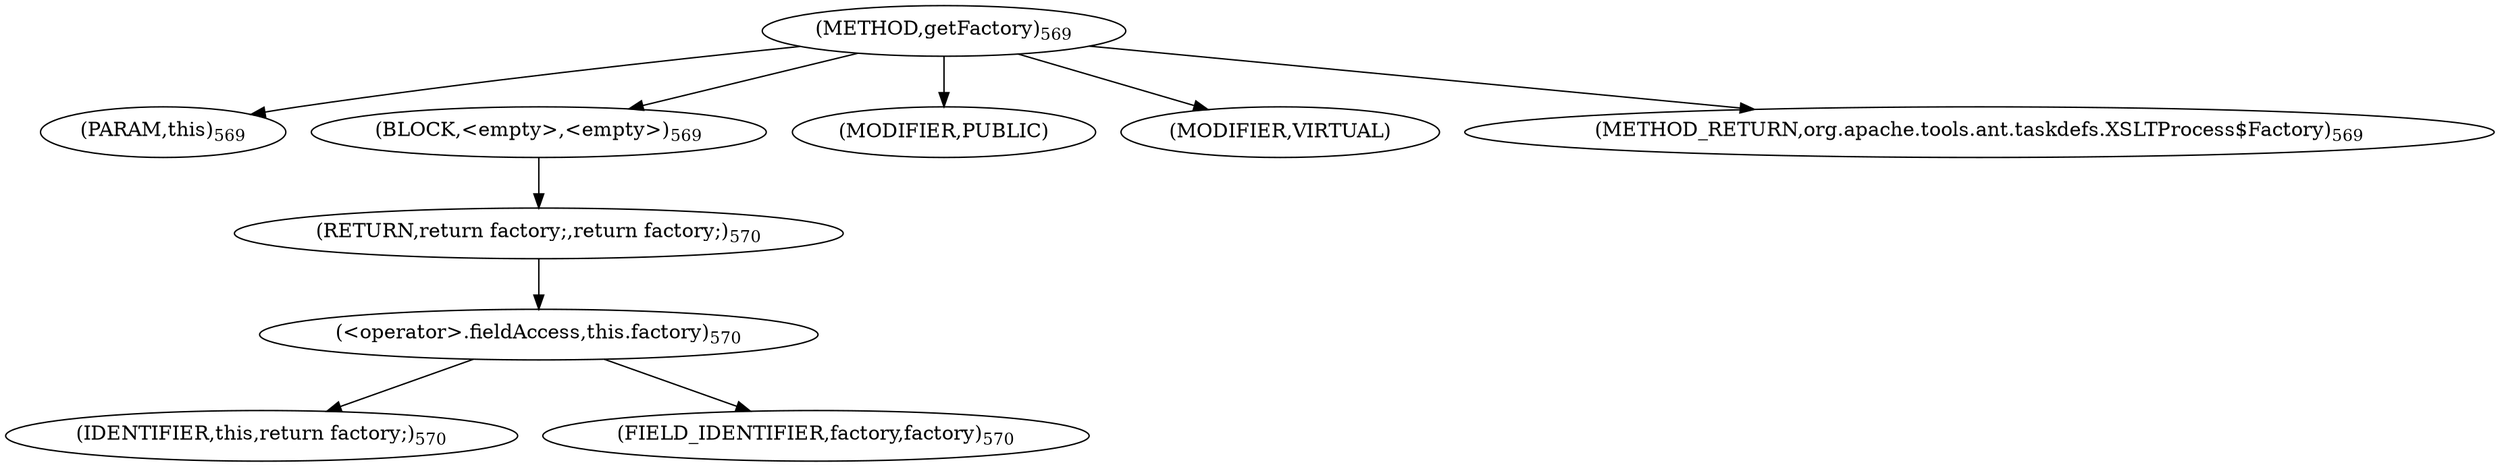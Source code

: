 digraph "getFactory" {  
"1253" [label = <(METHOD,getFactory)<SUB>569</SUB>> ]
"1254" [label = <(PARAM,this)<SUB>569</SUB>> ]
"1255" [label = <(BLOCK,&lt;empty&gt;,&lt;empty&gt;)<SUB>569</SUB>> ]
"1256" [label = <(RETURN,return factory;,return factory;)<SUB>570</SUB>> ]
"1257" [label = <(&lt;operator&gt;.fieldAccess,this.factory)<SUB>570</SUB>> ]
"1258" [label = <(IDENTIFIER,this,return factory;)<SUB>570</SUB>> ]
"1259" [label = <(FIELD_IDENTIFIER,factory,factory)<SUB>570</SUB>> ]
"1260" [label = <(MODIFIER,PUBLIC)> ]
"1261" [label = <(MODIFIER,VIRTUAL)> ]
"1262" [label = <(METHOD_RETURN,org.apache.tools.ant.taskdefs.XSLTProcess$Factory)<SUB>569</SUB>> ]
  "1253" -> "1254" 
  "1253" -> "1255" 
  "1253" -> "1260" 
  "1253" -> "1261" 
  "1253" -> "1262" 
  "1255" -> "1256" 
  "1256" -> "1257" 
  "1257" -> "1258" 
  "1257" -> "1259" 
}
